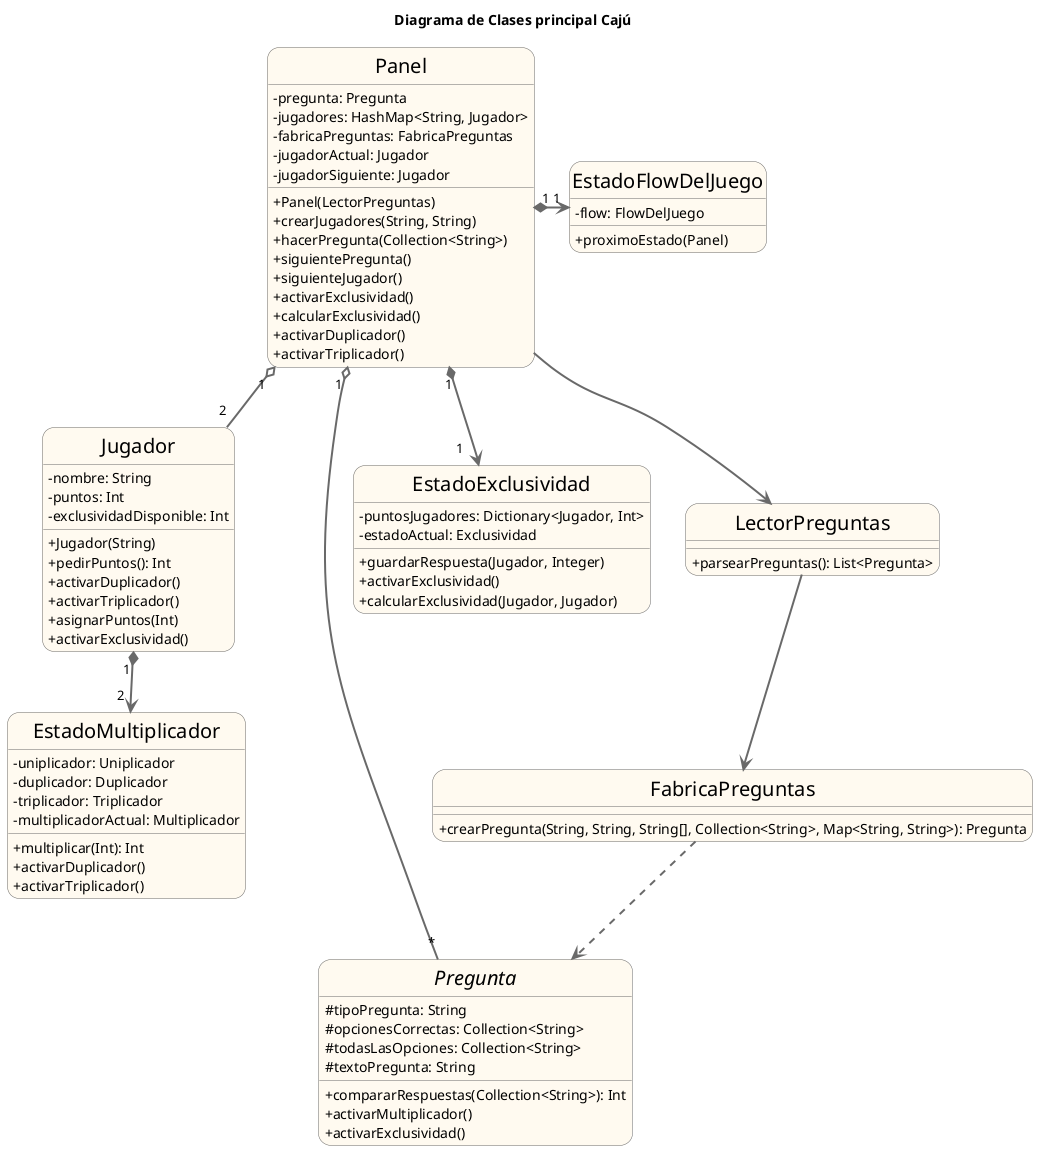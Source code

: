 @startuml TP2

title Diagrama de Clases principal Cajú

hide circle
skinparam classAttributeIconSize 0
skinparam roundcorner 25
skinparam sequenceArrowThickness 2
skinparam classFontSize 20

skinparam class {
BackgroundColor FloralWhite
ArrowColor DimGray
BorderColor DimGray
}

class Panel{
       - pregunta: Pregunta
       - jugadores: HashMap<String, Jugador>
       - fabricaPreguntas: FabricaPreguntas
       - jugadorActual: Jugador
       - jugadorSiguiente: Jugador
       + Panel(LectorPreguntas)
       + crearJugadores(String, String)
       + hacerPregunta(Collection<String>)
       + siguientePregunta()
       + siguienteJugador()
       + activarExclusividad()
       + calcularExclusividad()
       + activarDuplicador()
       + activarTriplicador()
}

class Jugador{
        - nombre: String
        - puntos: Int
        - exclusividadDisponible: Int
        + Jugador(String)
        + pedirPuntos(): Int
        + activarDuplicador()
        + activarTriplicador()
        + asignarPuntos(Int)
        + activarExclusividad()
}

abstract class Pregunta{
        # tipoPregunta: String
        # opcionesCorrectas: Collection<String>
        # todasLasOpciones: Collection<String>
        # textoPregunta: String
        + compararRespuestas(Collection<String>): Int
        + activarMultiplicador()
        + activarExclusividad()
}

class FabricaPreguntas{
       + crearPregunta(String, String, String[], Collection<String>, Map<String, String>): Pregunta
}

class EstadoMultiplicador{
        - uniplicador: Uniplicador
        - duplicador: Duplicador
        - triplicador: Triplicador
        - multiplicadorActual: Multiplicador
        + multiplicar(Int): Int
        + activarDuplicador()
        + activarTriplicador()
}

class EstadoExclusividad{
        - puntosJugadores: Dictionary<Jugador, Int>
        - estadoActual: Exclusividad
        + guardarRespuesta(Jugador, Integer)
        + activarExclusividad()
        + calcularExclusividad(Jugador, Jugador)
}


class EstadoFlowDelJuego{
        - flow: FlowDelJuego
        + proximoEstado(Panel)
}

class LectorPreguntas{
        + parsearPreguntas(): List<Pregunta>
}


Panel --> LectorPreguntas
Panel "1 " o-- "2  " Jugador
Panel "1 " o--- "*" Pregunta
LectorPreguntas --> FabricaPreguntas
FabricaPreguntas ..> Pregunta
Jugador "1 " *--> "2  " EstadoMultiplicador
Panel " 1" *--> "1    " EstadoExclusividad
Panel "1 " *--right-> "1" EstadoFlowDelJuego

@enduml